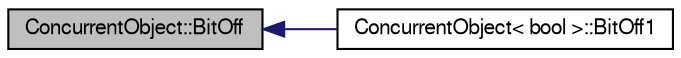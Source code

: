 digraph G
{
  edge [fontname="FreeSans",fontsize="10",labelfontname="FreeSans",labelfontsize="10"];
  node [fontname="FreeSans",fontsize="10",shape=record];
  rankdir=LR;
  Node1 [label="ConcurrentObject::BitOff",height=0.2,width=0.4,color="black", fillcolor="grey75", style="filled" fontcolor="black"];
  Node1 -> Node2 [dir=back,color="midnightblue",fontsize="10",style="solid",fontname="FreeSans"];
  Node2 [label="ConcurrentObject\< bool \>::BitOff1",height=0.2,width=0.4,color="black", fillcolor="white", style="filled",URL="$class_concurrent_object.html#a87eb0fccbebb3dfee6b466df6e22f19e"];
}
